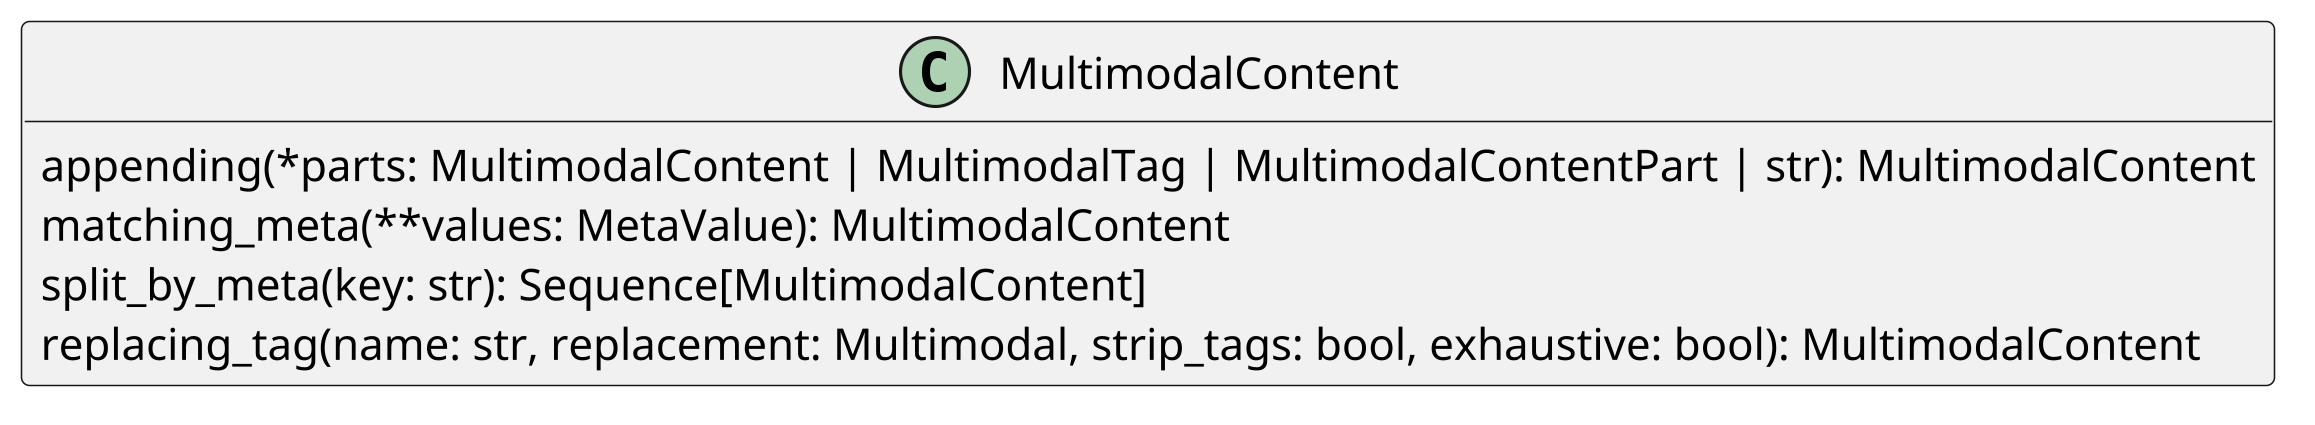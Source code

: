 @startuml MultimodalContent
skinparam Dpi 300

class MultimodalContent {
    appending(*parts: MultimodalContent | MultimodalTag | MultimodalContentPart | str): MultimodalContent
    matching_meta(**values: MetaValue): MultimodalContent
    split_by_meta(key: str): Sequence[MultimodalContent]
    replacing_tag(name: str, replacement: Multimodal, strip_tags: bool, exhaustive: bool): MultimodalContent
}
hide MultimodalContent attributes
@enduml